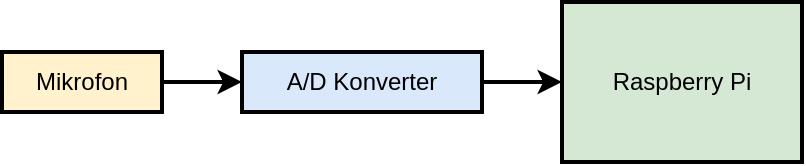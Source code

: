 <mxfile version="12.6.4" type="device" pages="2"><diagram id="7uO2K0hmnjo5JGkpz4qG" name="skizze"><mxGraphModel dx="817" dy="448" grid="1" gridSize="10" guides="1" tooltips="1" connect="1" arrows="1" fold="1" page="0" pageScale="1" pageWidth="1654" pageHeight="2336" math="0" shadow="0"><root><mxCell id="0"/><mxCell id="1" parent="0"/><mxCell id="cwh7tNWkZw1HoXSJ-lMV-1" value="Raspberry Pi" style="rounded=0;whiteSpace=wrap;html=1;fillColor=#d5e8d4;strokeColor=#000000;strokeWidth=2;" parent="1" vertex="1"><mxGeometry x="600" y="360" width="120" height="80" as="geometry"/></mxCell><mxCell id="cwh7tNWkZw1HoXSJ-lMV-3" value="A/D Konverter" style="rounded=0;whiteSpace=wrap;html=1;strokeColor=#000000;strokeWidth=2;fillColor=#dae8fc;" parent="1" vertex="1"><mxGeometry x="440" y="385" width="120" height="30" as="geometry"/></mxCell><mxCell id="ADqOU8sJJOXKHcNZEKA3-1" style="edgeStyle=orthogonalEdgeStyle;rounded=0;jumpStyle=gap;orthogonalLoop=1;jettySize=auto;html=1;exitX=1;exitY=0.5;exitDx=0;exitDy=0;entryX=0;entryY=0.5;entryDx=0;entryDy=0;strokeColor=#000000;strokeWidth=2;fontSize=15;fontColor=#999999;" edge="1" parent="1" source="cwh7tNWkZw1HoXSJ-lMV-4" target="cwh7tNWkZw1HoXSJ-lMV-3"><mxGeometry relative="1" as="geometry"/></mxCell><mxCell id="cwh7tNWkZw1HoXSJ-lMV-4" value="Mikrofon" style="rounded=0;whiteSpace=wrap;html=1;strokeColor=#000000;strokeWidth=2;fillColor=#fff2cc;" parent="1" vertex="1"><mxGeometry x="320" y="385" width="80" height="30" as="geometry"/></mxCell><mxCell id="cwh7tNWkZw1HoXSJ-lMV-5" value="" style="endArrow=classic;html=1;strokeWidth=2;exitX=1;exitY=0.5;exitDx=0;exitDy=0;endFill=1;" parent="1" source="cwh7tNWkZw1HoXSJ-lMV-3" target="cwh7tNWkZw1HoXSJ-lMV-1" edge="1"><mxGeometry width="50" height="50" relative="1" as="geometry"><mxPoint x="360" y="400" as="sourcePoint"/><mxPoint x="590" y="440" as="targetPoint"/></mxGeometry></mxCell></root></mxGraphModel></diagram><diagram id="YFCvqz-v2zjf0S3nsQIn" name="schaltplan"><mxGraphModel dx="1808" dy="773" grid="1" gridSize="10" guides="1" tooltips="1" connect="1" arrows="1" fold="1" page="0" pageScale="1" pageWidth="1654" pageHeight="2336" math="0" shadow="0"><root><mxCell id="ieltr0HhV0Aid7z-3OwZ-0"/><mxCell id="ieltr0HhV0Aid7z-3OwZ-1" parent="ieltr0HhV0Aid7z-3OwZ-0"/><mxCell id="VOuWkK38LOiO4VWsh165-2" style="edgeStyle=none;rounded=1;jumpStyle=gap;orthogonalLoop=1;jettySize=auto;html=1;entryX=0.976;entryY=0.381;entryDx=0;entryDy=0;entryPerimeter=0;startArrow=none;startFill=0;endArrow=open;endFill=0;strokeColor=#b85450;strokeWidth=2;fontSize=15;fontColor=#999999;exitX=0;exitY=0;exitDx=0;exitDy=30;exitPerimeter=0;fillColor=#f8cecc;" edge="1" parent="ieltr0HhV0Aid7z-3OwZ-1" source="ieltr0HhV0Aid7z-3OwZ-2" target="Agd_hRwpXSF0xjTAxMfJ-1"><mxGeometry relative="1" as="geometry"><mxPoint x="520" y="310" as="sourcePoint"/><Array as="points"><mxPoint x="510" y="310"/><mxPoint x="510" y="280"/><mxPoint x="200" y="280"/><mxPoint x="200" y="310"/></Array></mxGeometry></mxCell><mxCell id="ieltr0HhV0Aid7z-3OwZ-2" value="Raspberry Pi" style="shadow=0;dashed=0;align=center;html=1;strokeWidth=2;shape=mxgraph.electrical.logic_gates.dual_inline_ic;labelNames=Ground,3.3V Power,GPIO 3,GPIO 2,,,,;fillColor=#d5e8d4;pinLabelType=cust;labelCount=8;strokeColor=#000000;" parent="ieltr0HhV0Aid7z-3OwZ-1" vertex="1"><mxGeometry x="590" y="280" width="260" height="80" as="geometry"/></mxCell><mxCell id="Agd_hRwpXSF0xjTAxMfJ-0" value="&lt;div&gt;KY-053&lt;/div&gt;&lt;div&gt;A/D Konverter&lt;br&gt;&lt;/div&gt;" style="shadow=0;dashed=0;align=center;html=1;strokeWidth=2;shape=mxgraph.electrical.logic_gates.dual_inline_ic;labelNames=Analog In 0,Analog In 1,Analog In 2,Analog In 3,Serial Data,Serial Clock,VCC,Ground;fillColor=#dae8fc;pinSpacing=20;labelCount=8;pinLabelType=cust;spacingLeft=0;pinStyle=line;strokeColor=#000000;horizontal=1;" parent="ieltr0HhV0Aid7z-3OwZ-1" vertex="1"><mxGeometry x="240" y="320" width="250" height="80" as="geometry"/></mxCell><mxCell id="VOuWkK38LOiO4VWsh165-1" style="rounded=1;jumpStyle=gap;orthogonalLoop=1;jettySize=auto;html=1;exitX=1;exitY=0;exitDx=0;exitDy=50;exitPerimeter=0;entryX=0;entryY=0;entryDx=0;entryDy=10;entryPerimeter=0;startArrow=none;startFill=0;endArrow=open;endFill=0;strokeColor=#004C99;strokeWidth=2;fontSize=15;fontColor=#999999;fillColor=#dae8fc;" edge="1" parent="ieltr0HhV0Aid7z-3OwZ-1" source="Agd_hRwpXSF0xjTAxMfJ-1" target="Agd_hRwpXSF0xjTAxMfJ-0"><mxGeometry relative="1" as="geometry"/></mxCell><mxCell id="VOuWkK38LOiO4VWsh165-3" style="edgeStyle=none;rounded=1;jumpStyle=gap;orthogonalLoop=1;jettySize=auto;html=1;exitX=1;exitY=0;exitDx=0;exitDy=10;exitPerimeter=0;startArrow=none;startFill=0;endArrow=open;endFill=0;strokeColor=#FF6666;strokeWidth=2;fontSize=15;fontColor=#999999;entryX=0;entryY=0;entryDx=0;entryDy=10;entryPerimeter=0;fillColor=#f8cecc;" edge="1" parent="ieltr0HhV0Aid7z-3OwZ-1" source="Agd_hRwpXSF0xjTAxMfJ-1" target="ieltr0HhV0Aid7z-3OwZ-2"><mxGeometry relative="1" as="geometry"><mxPoint x="550" y="289.759" as="targetPoint"/><Array as="points"><mxPoint x="180" y="290"/><mxPoint x="180" y="260"/><mxPoint x="530" y="260"/><mxPoint x="530" y="290"/></Array></mxGeometry></mxCell><mxCell id="Agd_hRwpXSF0xjTAxMfJ-1" value="&lt;div&gt;KY-037&lt;/div&gt;&lt;div&gt;Mikrofon&lt;br&gt;&lt;/div&gt;" style="shadow=0;dashed=0;align=left;html=1;strokeWidth=2;shape=mxgraph.electrical.logic_gates.dual_inline_ic;labelNames=,,,,Digital Out,Analog Out,VDD,Ground;fillColor=#fff2cc;pinSpacing=20;labelCount=8;pinLabelType=cust;spacingLeft=15;pinStyle=line;spacingRight=0;strokeColor=#000000;" parent="ieltr0HhV0Aid7z-3OwZ-1" vertex="1"><mxGeometry x="-40" y="280" width="200" height="80" as="geometry"/></mxCell><mxCell id="Agd_hRwpXSF0xjTAxMfJ-2" value="" style="endArrow=open;html=1;strokeWidth=2;entryX=0;entryY=0;entryDx=0;entryDy=10;entryPerimeter=0;exitX=1;exitY=0;exitDx=0;exitDy=10;exitPerimeter=0;jumpStyle=gap;comic=0;shadow=0;endFill=0;fillColor=#f8cecc;strokeColor=#FF6666;" parent="ieltr0HhV0Aid7z-3OwZ-1" source="Agd_hRwpXSF0xjTAxMfJ-0" target="ieltr0HhV0Aid7z-3OwZ-2" edge="1"><mxGeometry width="50" height="50" relative="1" as="geometry"><mxPoint x="290" y="430" as="sourcePoint"/><mxPoint x="340" y="380" as="targetPoint"/><Array as="points"><mxPoint x="530" y="330"/><mxPoint x="530" y="290"/></Array></mxGeometry></mxCell><mxCell id="Agd_hRwpXSF0xjTAxMfJ-3" value="" style="endArrow=none;html=1;strokeWidth=2;entryX=0;entryY=0;entryDx=0;entryDy=30;entryPerimeter=0;exitX=1;exitY=0;exitDx=0;exitDy=30;exitPerimeter=0;jumpStyle=gap;comic=0;shadow=0;startArrow=open;startFill=0;fillColor=#f8cecc;strokeColor=#b85450;" parent="ieltr0HhV0Aid7z-3OwZ-1" source="Agd_hRwpXSF0xjTAxMfJ-0" target="ieltr0HhV0Aid7z-3OwZ-2" edge="1"><mxGeometry width="50" height="50" relative="1" as="geometry"><mxPoint x="490" y="300" as="sourcePoint"/><mxPoint x="560" y="300" as="targetPoint"/><Array as="points"><mxPoint x="510" y="350"/><mxPoint x="510" y="310"/></Array></mxGeometry></mxCell><mxCell id="Agd_hRwpXSF0xjTAxMfJ-4" value="" style="endArrow=none;html=1;strokeWidth=2;entryX=0;entryY=0;entryDx=0;entryDy=50;entryPerimeter=0;exitX=1;exitY=0;exitDx=0;exitDy=50;exitPerimeter=0;jumpStyle=gap;comic=0;shadow=0;endFill=0;startArrow=open;startFill=0;strokeColor=#004C99;" parent="ieltr0HhV0Aid7z-3OwZ-1" source="Agd_hRwpXSF0xjTAxMfJ-0" target="ieltr0HhV0Aid7z-3OwZ-2" edge="1"><mxGeometry width="50" height="50" relative="1" as="geometry"><mxPoint x="500" y="310" as="sourcePoint"/><mxPoint x="570" y="310" as="targetPoint"/><Array as="points"><mxPoint x="520" y="370"/><mxPoint x="550" y="370"/><mxPoint x="550" y="330"/></Array></mxGeometry></mxCell><mxCell id="VOuWkK38LOiO4VWsh165-0" value="" style="endArrow=open;html=1;strokeWidth=2;entryX=0;entryY=0;entryDx=0;entryDy=70;entryPerimeter=0;exitX=1;exitY=0;exitDx=0;exitDy=70;exitPerimeter=0;jumpStyle=gap;comic=0;shadow=0;endFill=0;strokeColor=#004C99;" edge="1" parent="ieltr0HhV0Aid7z-3OwZ-1" source="Agd_hRwpXSF0xjTAxMfJ-0" target="ieltr0HhV0Aid7z-3OwZ-2"><mxGeometry width="50" height="50" relative="1" as="geometry"><mxPoint x="490" y="300" as="sourcePoint"/><mxPoint x="560" y="300" as="targetPoint"/><Array as="points"><mxPoint x="570" y="390"/><mxPoint x="570" y="350"/></Array></mxGeometry></mxCell></root></mxGraphModel></diagram></mxfile>